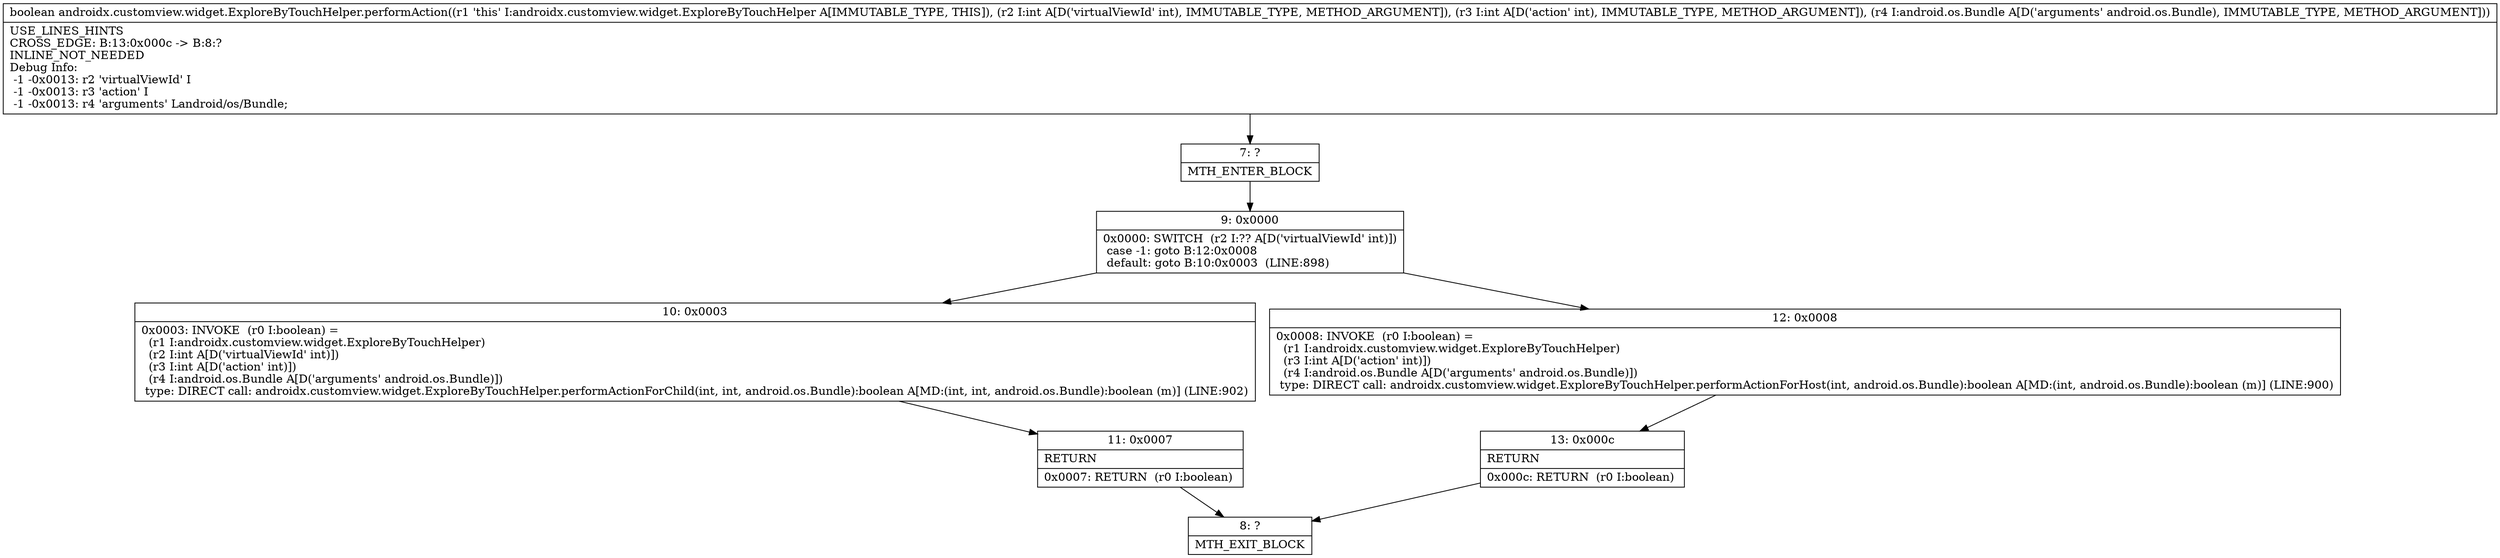 digraph "CFG forandroidx.customview.widget.ExploreByTouchHelper.performAction(IILandroid\/os\/Bundle;)Z" {
Node_7 [shape=record,label="{7\:\ ?|MTH_ENTER_BLOCK\l}"];
Node_9 [shape=record,label="{9\:\ 0x0000|0x0000: SWITCH  (r2 I:?? A[D('virtualViewId' int)])\l case \-1: goto B:12:0x0008\l default: goto B:10:0x0003  (LINE:898)\l}"];
Node_10 [shape=record,label="{10\:\ 0x0003|0x0003: INVOKE  (r0 I:boolean) = \l  (r1 I:androidx.customview.widget.ExploreByTouchHelper)\l  (r2 I:int A[D('virtualViewId' int)])\l  (r3 I:int A[D('action' int)])\l  (r4 I:android.os.Bundle A[D('arguments' android.os.Bundle)])\l type: DIRECT call: androidx.customview.widget.ExploreByTouchHelper.performActionForChild(int, int, android.os.Bundle):boolean A[MD:(int, int, android.os.Bundle):boolean (m)] (LINE:902)\l}"];
Node_11 [shape=record,label="{11\:\ 0x0007|RETURN\l|0x0007: RETURN  (r0 I:boolean) \l}"];
Node_8 [shape=record,label="{8\:\ ?|MTH_EXIT_BLOCK\l}"];
Node_12 [shape=record,label="{12\:\ 0x0008|0x0008: INVOKE  (r0 I:boolean) = \l  (r1 I:androidx.customview.widget.ExploreByTouchHelper)\l  (r3 I:int A[D('action' int)])\l  (r4 I:android.os.Bundle A[D('arguments' android.os.Bundle)])\l type: DIRECT call: androidx.customview.widget.ExploreByTouchHelper.performActionForHost(int, android.os.Bundle):boolean A[MD:(int, android.os.Bundle):boolean (m)] (LINE:900)\l}"];
Node_13 [shape=record,label="{13\:\ 0x000c|RETURN\l|0x000c: RETURN  (r0 I:boolean) \l}"];
MethodNode[shape=record,label="{boolean androidx.customview.widget.ExploreByTouchHelper.performAction((r1 'this' I:androidx.customview.widget.ExploreByTouchHelper A[IMMUTABLE_TYPE, THIS]), (r2 I:int A[D('virtualViewId' int), IMMUTABLE_TYPE, METHOD_ARGUMENT]), (r3 I:int A[D('action' int), IMMUTABLE_TYPE, METHOD_ARGUMENT]), (r4 I:android.os.Bundle A[D('arguments' android.os.Bundle), IMMUTABLE_TYPE, METHOD_ARGUMENT]))  | USE_LINES_HINTS\lCROSS_EDGE: B:13:0x000c \-\> B:8:?\lINLINE_NOT_NEEDED\lDebug Info:\l  \-1 \-0x0013: r2 'virtualViewId' I\l  \-1 \-0x0013: r3 'action' I\l  \-1 \-0x0013: r4 'arguments' Landroid\/os\/Bundle;\l}"];
MethodNode -> Node_7;Node_7 -> Node_9;
Node_9 -> Node_10;
Node_9 -> Node_12;
Node_10 -> Node_11;
Node_11 -> Node_8;
Node_12 -> Node_13;
Node_13 -> Node_8;
}

